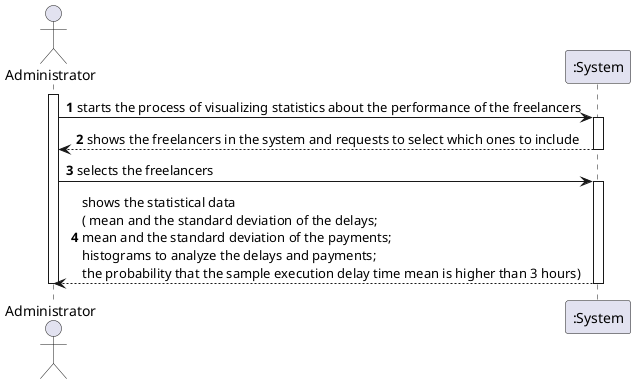 @startuml SSD
autonumber
actor "Administrator" as A
participant ":System" as S

'The administrator starts the process of visualizing statistics about the performance of the freelancers.
'The system shows the freelancers in the system and requests the user to select which ones to include.
'The administrator selects the freelancers.
'The systems shows the statistical data ( mean and the standard deviation of the delays; mean and the standard deviation of the payments; histograms to analyze the delays and payments; the probability that the sample execution delay time mean is higher than 3 hours ).

activate A
        A -> S : starts the process of visualizing statistics about the performance of the freelancers
        activate S
                S --> A : shows the freelancers in the system and requests to select which ones to include
        deactivate S
        A -> S : selects the freelancers
        activate S
                S --> A : shows the statistical data \n( mean and the standard deviation of the delays; \nmean and the standard deviation of the payments; \nhistograms to analyze the delays and payments; \nthe probability that the sample execution delay time mean is higher than 3 hours)
        deactivate S
deactivate A
@enduml